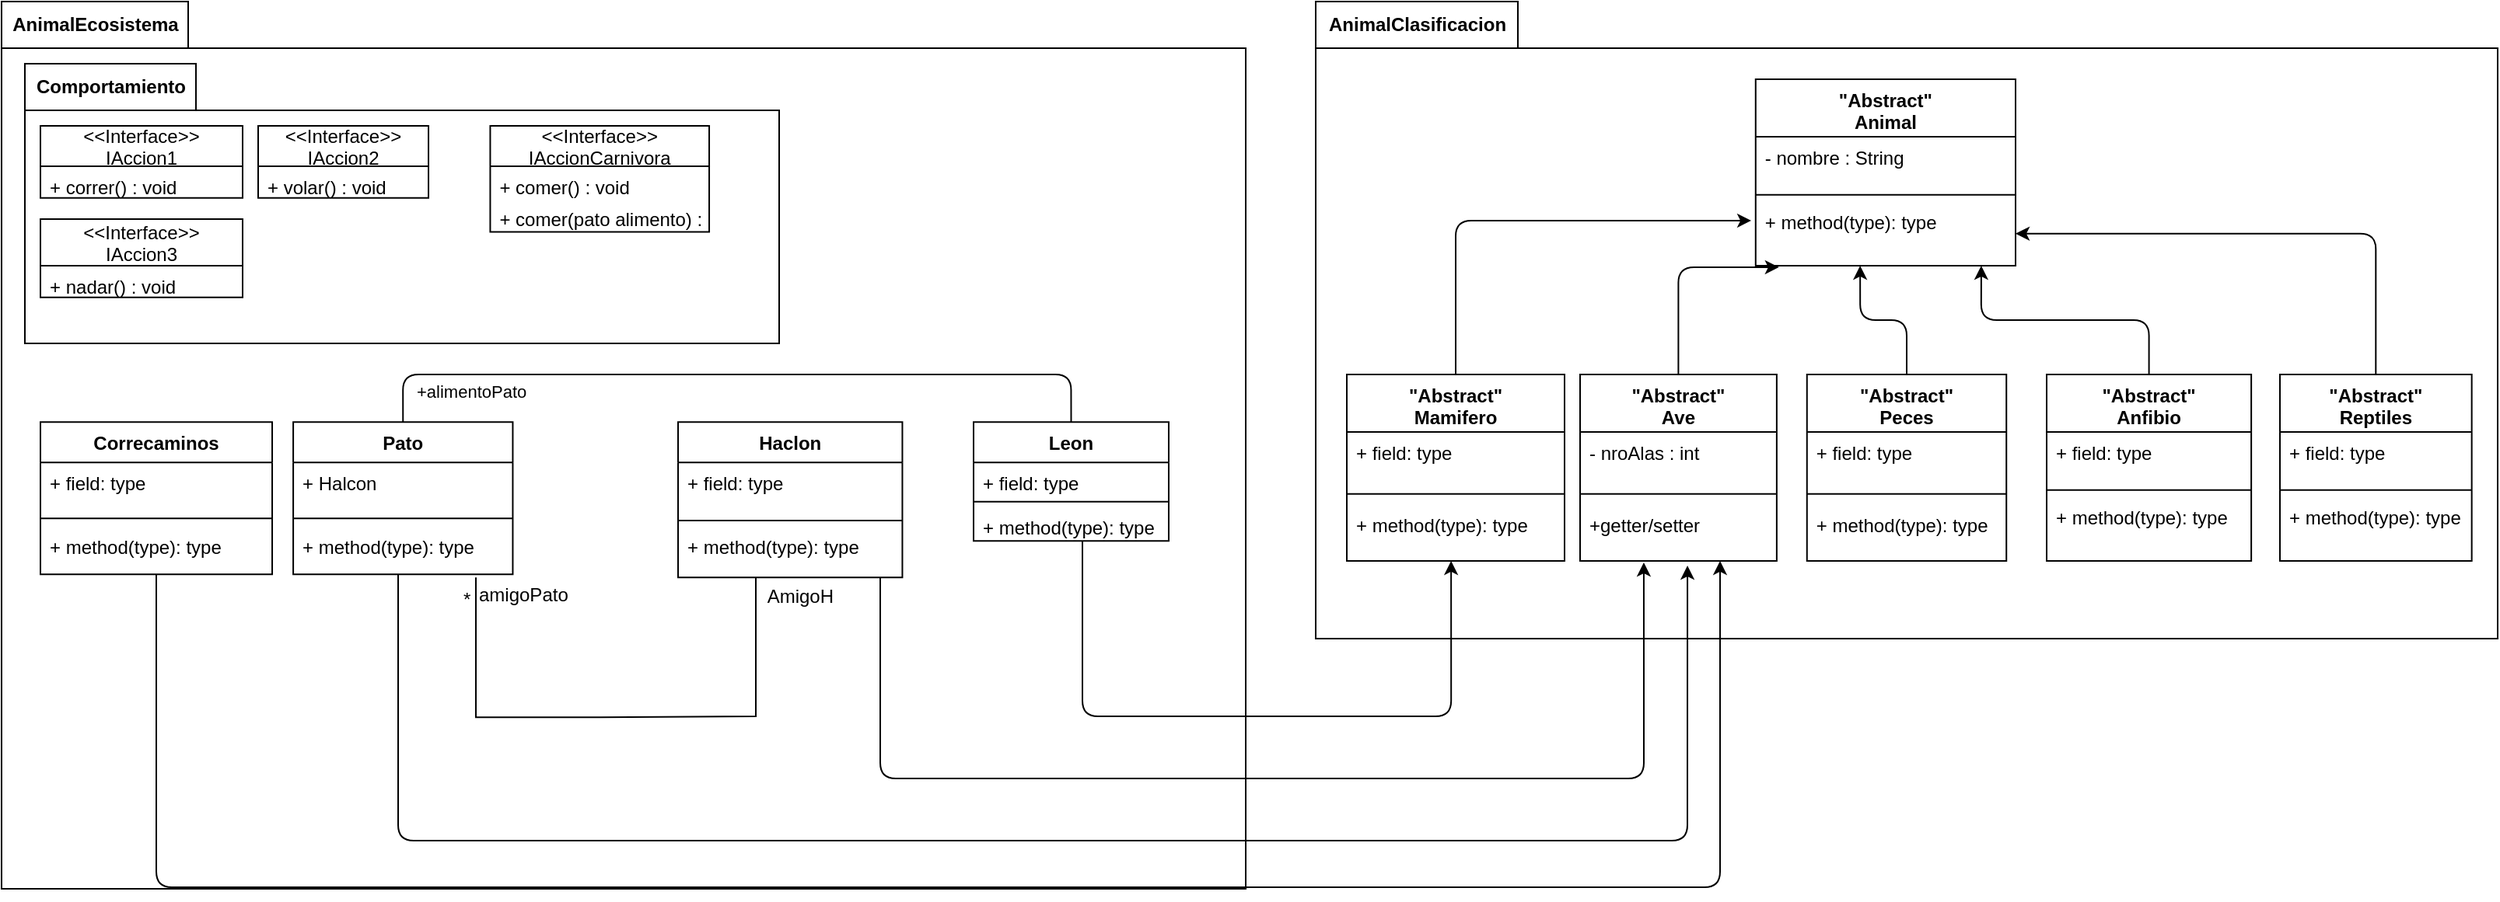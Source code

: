 <mxfile>
    <diagram id="dFNTdXcjvXPt3OflNMdR" name="Page-1">
        <mxGraphModel dx="4084" dy="1574" grid="1" gridSize="10" guides="1" tooltips="1" connect="1" arrows="1" fold="1" page="1" pageScale="1" pageWidth="850" pageHeight="1100" math="0" shadow="0">
            <root>
                <mxCell id="0"/>
                <mxCell id="1" parent="0"/>
                <mxCell id="2" value="AnimalClasificacion" style="shape=folder;fontStyle=1;tabWidth=130;tabHeight=30;tabPosition=left;html=1;boundedLbl=1;labelInHeader=1;container=1;collapsible=0;" parent="1" vertex="1">
                    <mxGeometry x="-830" y="60" width="760" height="410" as="geometry"/>
                </mxCell>
                <mxCell id="3" value="" style="html=1;strokeColor=none;resizeWidth=1;resizeHeight=1;fillColor=none;part=1;connectable=0;allowArrows=0;deletable=0;" parent="2" vertex="1">
                    <mxGeometry width="650" height="287" relative="1" as="geometry">
                        <mxPoint y="30" as="offset"/>
                    </mxGeometry>
                </mxCell>
                <mxCell id="104" style="edgeStyle=orthogonalEdgeStyle;html=1;entryX=-0.017;entryY=0.298;entryDx=0;entryDy=0;entryPerimeter=0;" parent="2" source="4" target="27" edge="1">
                    <mxGeometry relative="1" as="geometry"/>
                </mxCell>
                <mxCell id="4" value="&quot;Abstract&quot;&#10;Mamifero" style="swimlane;fontStyle=1;align=center;verticalAlign=top;childLayout=stackLayout;horizontal=1;startSize=37;horizontalStack=0;resizeParent=1;resizeParentMax=0;resizeLast=0;collapsible=1;marginBottom=0;" parent="2" vertex="1">
                    <mxGeometry x="20" y="240" width="140" height="119.997" as="geometry"/>
                </mxCell>
                <mxCell id="5" value="+ field: type" style="text;strokeColor=none;fillColor=none;align=left;verticalAlign=top;spacingLeft=4;spacingRight=4;overflow=hidden;rotatable=0;points=[[0,0.5],[1,0.5]];portConstraint=eastwest;" parent="4" vertex="1">
                    <mxGeometry y="37" width="140" height="33" as="geometry"/>
                </mxCell>
                <mxCell id="6" value="" style="line;strokeWidth=1;fillColor=none;align=left;verticalAlign=middle;spacingTop=-1;spacingLeft=3;spacingRight=3;rotatable=0;labelPosition=right;points=[];portConstraint=eastwest;strokeColor=inherit;" parent="4" vertex="1">
                    <mxGeometry y="70" width="140" height="13.667" as="geometry"/>
                </mxCell>
                <mxCell id="7" value="+ method(type): type" style="text;strokeColor=none;fillColor=none;align=left;verticalAlign=top;spacingLeft=4;spacingRight=4;overflow=hidden;rotatable=0;points=[[0,0.5],[1,0.5]];portConstraint=eastwest;" parent="4" vertex="1">
                    <mxGeometry y="83.667" width="140" height="36.33" as="geometry"/>
                </mxCell>
                <mxCell id="105" style="edgeStyle=orthogonalEdgeStyle;html=1;entryX=0.09;entryY=1.024;entryDx=0;entryDy=0;entryPerimeter=0;" parent="2" source="8" target="27" edge="1">
                    <mxGeometry relative="1" as="geometry"/>
                </mxCell>
                <mxCell id="8" value="&quot;Abstract&quot;&#10;Ave" style="swimlane;fontStyle=1;align=center;verticalAlign=top;childLayout=stackLayout;horizontal=1;startSize=37;horizontalStack=0;resizeParent=1;resizeParentMax=0;resizeLast=0;collapsible=1;marginBottom=0;" parent="2" vertex="1">
                    <mxGeometry x="170" y="240" width="126.44" height="119.997" as="geometry"/>
                </mxCell>
                <mxCell id="9" value="- nroAlas : int" style="text;strokeColor=none;fillColor=none;align=left;verticalAlign=top;spacingLeft=4;spacingRight=4;overflow=hidden;rotatable=0;points=[[0,0.5],[1,0.5]];portConstraint=eastwest;" parent="8" vertex="1">
                    <mxGeometry y="37" width="126.44" height="33" as="geometry"/>
                </mxCell>
                <mxCell id="10" value="" style="line;strokeWidth=1;fillColor=none;align=left;verticalAlign=middle;spacingTop=-1;spacingLeft=3;spacingRight=3;rotatable=0;labelPosition=right;points=[];portConstraint=eastwest;strokeColor=inherit;" parent="8" vertex="1">
                    <mxGeometry y="70" width="126.44" height="13.667" as="geometry"/>
                </mxCell>
                <mxCell id="11" value="+getter/setter" style="text;strokeColor=none;fillColor=none;align=left;verticalAlign=top;spacingLeft=4;spacingRight=4;overflow=hidden;rotatable=0;points=[[0,0.5],[1,0.5]];portConstraint=eastwest;" parent="8" vertex="1">
                    <mxGeometry y="83.667" width="126.44" height="36.33" as="geometry"/>
                </mxCell>
                <mxCell id="106" style="edgeStyle=orthogonalEdgeStyle;html=1;entryX=0.402;entryY=1;entryDx=0;entryDy=0;entryPerimeter=0;" parent="2" source="12" target="27" edge="1">
                    <mxGeometry relative="1" as="geometry"/>
                </mxCell>
                <mxCell id="12" value="&quot;Abstract&quot;&#10;Peces" style="swimlane;fontStyle=1;align=center;verticalAlign=top;childLayout=stackLayout;horizontal=1;startSize=37;horizontalStack=0;resizeParent=1;resizeParentMax=0;resizeLast=0;collapsible=1;marginBottom=0;" parent="2" vertex="1">
                    <mxGeometry x="315.89" y="240" width="128.22" height="119.997" as="geometry"/>
                </mxCell>
                <mxCell id="13" value="+ field: type" style="text;strokeColor=none;fillColor=none;align=left;verticalAlign=top;spacingLeft=4;spacingRight=4;overflow=hidden;rotatable=0;points=[[0,0.5],[1,0.5]];portConstraint=eastwest;" parent="12" vertex="1">
                    <mxGeometry y="37" width="128.22" height="33" as="geometry"/>
                </mxCell>
                <mxCell id="14" value="" style="line;strokeWidth=1;fillColor=none;align=left;verticalAlign=middle;spacingTop=-1;spacingLeft=3;spacingRight=3;rotatable=0;labelPosition=right;points=[];portConstraint=eastwest;strokeColor=inherit;" parent="12" vertex="1">
                    <mxGeometry y="70" width="128.22" height="13.667" as="geometry"/>
                </mxCell>
                <mxCell id="15" value="+ method(type): type" style="text;strokeColor=none;fillColor=none;align=left;verticalAlign=top;spacingLeft=4;spacingRight=4;overflow=hidden;rotatable=0;points=[[0,0.5],[1,0.5]];portConstraint=eastwest;" parent="12" vertex="1">
                    <mxGeometry y="83.667" width="128.22" height="36.33" as="geometry"/>
                </mxCell>
                <mxCell id="107" style="edgeStyle=orthogonalEdgeStyle;html=1;entryX=0.868;entryY=1;entryDx=0;entryDy=0;entryPerimeter=0;" parent="2" source="16" target="27" edge="1">
                    <mxGeometry relative="1" as="geometry"/>
                </mxCell>
                <mxCell id="16" value="&quot;Abstract&quot;&#10;Anfibio" style="swimlane;fontStyle=1;align=center;verticalAlign=top;childLayout=stackLayout;horizontal=1;startSize=37;horizontalStack=0;resizeParent=1;resizeParentMax=0;resizeLast=0;collapsible=1;marginBottom=0;" parent="2" vertex="1">
                    <mxGeometry x="470" y="240" width="131.56" height="119.997" as="geometry"/>
                </mxCell>
                <mxCell id="17" value="+ field: type" style="text;strokeColor=none;fillColor=none;align=left;verticalAlign=top;spacingLeft=4;spacingRight=4;overflow=hidden;rotatable=0;points=[[0,0.5],[1,0.5]];portConstraint=eastwest;" parent="16" vertex="1">
                    <mxGeometry y="37" width="131.56" height="33" as="geometry"/>
                </mxCell>
                <mxCell id="18" value="" style="line;strokeWidth=1;fillColor=none;align=left;verticalAlign=middle;spacingTop=-1;spacingLeft=3;spacingRight=3;rotatable=0;labelPosition=right;points=[];portConstraint=eastwest;strokeColor=inherit;" parent="16" vertex="1">
                    <mxGeometry y="70" width="131.56" height="8.667" as="geometry"/>
                </mxCell>
                <mxCell id="19" value="+ method(type): type" style="text;strokeColor=none;fillColor=none;align=left;verticalAlign=top;spacingLeft=4;spacingRight=4;overflow=hidden;rotatable=0;points=[[0,0.5],[1,0.5]];portConstraint=eastwest;" parent="16" vertex="1">
                    <mxGeometry y="78.667" width="131.56" height="41.33" as="geometry"/>
                </mxCell>
                <mxCell id="108" style="edgeStyle=orthogonalEdgeStyle;html=1;" parent="2" source="20" target="27" edge="1">
                    <mxGeometry relative="1" as="geometry"/>
                </mxCell>
                <mxCell id="20" value="&quot;Abstract&quot;&#10;Reptiles" style="swimlane;fontStyle=1;align=center;verticalAlign=top;childLayout=stackLayout;horizontal=1;startSize=37;horizontalStack=0;resizeParent=1;resizeParentMax=0;resizeLast=0;collapsible=1;marginBottom=0;" parent="2" vertex="1">
                    <mxGeometry x="620" y="240" width="123.33" height="119.997" as="geometry"/>
                </mxCell>
                <mxCell id="21" value="+ field: type" style="text;strokeColor=none;fillColor=none;align=left;verticalAlign=top;spacingLeft=4;spacingRight=4;overflow=hidden;rotatable=0;points=[[0,0.5],[1,0.5]];portConstraint=eastwest;" parent="20" vertex="1">
                    <mxGeometry y="37" width="123.33" height="33" as="geometry"/>
                </mxCell>
                <mxCell id="22" value="" style="line;strokeWidth=1;fillColor=none;align=left;verticalAlign=middle;spacingTop=-1;spacingLeft=3;spacingRight=3;rotatable=0;labelPosition=right;points=[];portConstraint=eastwest;strokeColor=inherit;" parent="20" vertex="1">
                    <mxGeometry y="70" width="123.33" height="8.667" as="geometry"/>
                </mxCell>
                <mxCell id="23" value="+ method(type): type" style="text;strokeColor=none;fillColor=none;align=left;verticalAlign=top;spacingLeft=4;spacingRight=4;overflow=hidden;rotatable=0;points=[[0,0.5],[1,0.5]];portConstraint=eastwest;" parent="20" vertex="1">
                    <mxGeometry y="78.667" width="123.33" height="41.33" as="geometry"/>
                </mxCell>
                <mxCell id="24" value="&quot;Abstract&quot;&#10;Animal" style="swimlane;fontStyle=1;align=center;verticalAlign=top;childLayout=stackLayout;horizontal=1;startSize=37;horizontalStack=0;resizeParent=1;resizeParentMax=0;resizeLast=0;collapsible=1;marginBottom=0;" parent="2" vertex="1">
                    <mxGeometry x="282.89" y="50" width="167.11" height="119.997" as="geometry"/>
                </mxCell>
                <mxCell id="25" value="- nombre : String" style="text;strokeColor=none;fillColor=none;align=left;verticalAlign=top;spacingLeft=4;spacingRight=4;overflow=hidden;rotatable=0;points=[[0,0.5],[1,0.5]];portConstraint=eastwest;" parent="24" vertex="1">
                    <mxGeometry y="37" width="167.11" height="33" as="geometry"/>
                </mxCell>
                <mxCell id="26" value="" style="line;strokeWidth=1;fillColor=none;align=left;verticalAlign=middle;spacingTop=-1;spacingLeft=3;spacingRight=3;rotatable=0;labelPosition=right;points=[];portConstraint=eastwest;strokeColor=inherit;" parent="24" vertex="1">
                    <mxGeometry y="70" width="167.11" height="8.667" as="geometry"/>
                </mxCell>
                <mxCell id="27" value="+ method(type): type" style="text;strokeColor=none;fillColor=none;align=left;verticalAlign=top;spacingLeft=4;spacingRight=4;overflow=hidden;rotatable=0;points=[[0,0.5],[1,0.5]];portConstraint=eastwest;" parent="24" vertex="1">
                    <mxGeometry y="78.667" width="167.11" height="41.33" as="geometry"/>
                </mxCell>
                <mxCell id="34" value="AnimalEcosistema" style="shape=folder;fontStyle=1;tabWidth=120;tabHeight=30;tabPosition=left;html=1;boundedLbl=1;labelInHeader=1;container=1;collapsible=0;" parent="1" vertex="1">
                    <mxGeometry x="-1675" y="60" width="800" height="571" as="geometry"/>
                </mxCell>
                <mxCell id="35" value="" style="html=1;strokeColor=none;resizeWidth=1;resizeHeight=1;fillColor=none;part=1;connectable=0;allowArrows=0;deletable=0;" parent="34" vertex="1">
                    <mxGeometry width="800" height="294" relative="1" as="geometry">
                        <mxPoint y="30" as="offset"/>
                    </mxGeometry>
                </mxCell>
                <mxCell id="60" value="Haclon" style="swimlane;fontStyle=1;align=center;verticalAlign=top;childLayout=stackLayout;horizontal=1;startSize=26;horizontalStack=0;resizeParent=1;resizeParentMax=0;resizeLast=0;collapsible=1;marginBottom=0;" parent="34" vertex="1">
                    <mxGeometry x="435" y="270.67" width="144.22" height="100" as="geometry"/>
                </mxCell>
                <mxCell id="61" value="+ field: type" style="text;strokeColor=none;fillColor=none;align=left;verticalAlign=top;spacingLeft=4;spacingRight=4;overflow=hidden;rotatable=0;points=[[0,0.5],[1,0.5]];portConstraint=eastwest;" parent="60" vertex="1">
                    <mxGeometry y="26" width="144.22" height="34" as="geometry"/>
                </mxCell>
                <mxCell id="62" value="" style="line;strokeWidth=1;fillColor=none;align=left;verticalAlign=middle;spacingTop=-1;spacingLeft=3;spacingRight=3;rotatable=0;labelPosition=right;points=[];portConstraint=eastwest;strokeColor=inherit;" parent="60" vertex="1">
                    <mxGeometry y="60" width="144.22" height="6.72" as="geometry"/>
                </mxCell>
                <mxCell id="63" value="+ method(type): type" style="text;strokeColor=none;fillColor=none;align=left;verticalAlign=top;spacingLeft=4;spacingRight=4;overflow=hidden;rotatable=0;points=[[0,0.5],[1,0.5]];portConstraint=eastwest;" parent="60" vertex="1">
                    <mxGeometry y="66.72" width="144.22" height="33.28" as="geometry"/>
                </mxCell>
                <mxCell id="36" value="Correcaminos" style="swimlane;fontStyle=1;align=center;verticalAlign=top;childLayout=stackLayout;horizontal=1;startSize=26;horizontalStack=0;resizeParent=1;resizeParentMax=0;resizeLast=0;collapsible=1;marginBottom=0;" parent="34" vertex="1">
                    <mxGeometry x="24.999" y="270.666" width="149.02" height="98" as="geometry"/>
                </mxCell>
                <mxCell id="37" value="+ field: type" style="text;strokeColor=none;fillColor=none;align=left;verticalAlign=top;spacingLeft=4;spacingRight=4;overflow=hidden;rotatable=0;points=[[0,0.5],[1,0.5]];portConstraint=eastwest;" parent="36" vertex="1">
                    <mxGeometry y="26" width="149.02" height="31.2" as="geometry"/>
                </mxCell>
                <mxCell id="38" value="" style="line;strokeWidth=1;fillColor=none;align=left;verticalAlign=middle;spacingTop=-1;spacingLeft=3;spacingRight=3;rotatable=0;labelPosition=right;points=[];portConstraint=eastwest;strokeColor=inherit;" parent="36" vertex="1">
                    <mxGeometry y="57.2" width="149.02" height="9.6" as="geometry"/>
                </mxCell>
                <mxCell id="39" value="+ method(type): type" style="text;strokeColor=none;fillColor=none;align=left;verticalAlign=top;spacingLeft=4;spacingRight=4;overflow=hidden;rotatable=0;points=[[0,0.5],[1,0.5]];portConstraint=eastwest;" parent="36" vertex="1">
                    <mxGeometry y="66.8" width="149.02" height="31.2" as="geometry"/>
                </mxCell>
                <mxCell id="40" value="Pato" style="swimlane;fontStyle=1;align=center;verticalAlign=top;childLayout=stackLayout;horizontal=1;startSize=26;horizontalStack=0;resizeParent=1;resizeParentMax=0;resizeLast=0;collapsible=1;marginBottom=0;" parent="34" vertex="1">
                    <mxGeometry x="187.544" y="270.666" width="141.176" height="98" as="geometry"/>
                </mxCell>
                <mxCell id="41" value="+ Halcon" style="text;strokeColor=none;fillColor=none;align=left;verticalAlign=top;spacingLeft=4;spacingRight=4;overflow=hidden;rotatable=0;points=[[0,0.5],[1,0.5]];portConstraint=eastwest;" parent="40" vertex="1">
                    <mxGeometry y="26" width="141.176" height="31.2" as="geometry"/>
                </mxCell>
                <mxCell id="42" value="" style="line;strokeWidth=1;fillColor=none;align=left;verticalAlign=middle;spacingTop=-1;spacingLeft=3;spacingRight=3;rotatable=0;labelPosition=right;points=[];portConstraint=eastwest;strokeColor=inherit;" parent="40" vertex="1">
                    <mxGeometry y="57.2" width="141.176" height="9.6" as="geometry"/>
                </mxCell>
                <mxCell id="43" value="+ method(type): type" style="text;strokeColor=none;fillColor=none;align=left;verticalAlign=top;spacingLeft=4;spacingRight=4;overflow=hidden;rotatable=0;points=[[0,0.5],[1,0.5]];portConstraint=eastwest;" parent="40" vertex="1">
                    <mxGeometry y="66.8" width="141.176" height="31.2" as="geometry"/>
                </mxCell>
                <mxCell id="48" value="Leon" style="swimlane;fontStyle=1;align=center;verticalAlign=top;childLayout=stackLayout;horizontal=1;startSize=26;horizontalStack=0;resizeParent=1;resizeParentMax=0;resizeLast=0;collapsible=1;marginBottom=0;" parent="34" vertex="1">
                    <mxGeometry x="624.999" y="270.666" width="125.49" height="76.4" as="geometry"/>
                </mxCell>
                <mxCell id="49" value="+ field: type" style="text;strokeColor=none;fillColor=none;align=left;verticalAlign=top;spacingLeft=4;spacingRight=4;overflow=hidden;rotatable=0;points=[[0,0.5],[1,0.5]];portConstraint=eastwest;" parent="48" vertex="1">
                    <mxGeometry y="26" width="125.49" height="21.84" as="geometry"/>
                </mxCell>
                <mxCell id="50" value="" style="line;strokeWidth=1;fillColor=none;align=left;verticalAlign=middle;spacingTop=-1;spacingLeft=3;spacingRight=3;rotatable=0;labelPosition=right;points=[];portConstraint=eastwest;strokeColor=inherit;" parent="48" vertex="1">
                    <mxGeometry y="47.84" width="125.49" height="6.72" as="geometry"/>
                </mxCell>
                <mxCell id="51" value="+ method(type): type" style="text;strokeColor=none;fillColor=none;align=left;verticalAlign=top;spacingLeft=4;spacingRight=4;overflow=hidden;rotatable=0;points=[[0,0.5],[1,0.5]];portConstraint=eastwest;" parent="48" vertex="1">
                    <mxGeometry y="54.56" width="125.49" height="21.84" as="geometry"/>
                </mxCell>
                <mxCell id="68" value="Comportamiento" style="shape=folder;fontStyle=1;tabWidth=110;tabHeight=30;tabPosition=left;html=1;boundedLbl=1;labelInHeader=1;container=1;collapsible=0;" parent="34" vertex="1">
                    <mxGeometry x="15" y="40" width="485" height="180" as="geometry"/>
                </mxCell>
                <mxCell id="69" value="" style="html=1;strokeColor=none;resizeWidth=1;resizeHeight=1;fillColor=none;part=1;connectable=0;allowArrows=0;deletable=0;" parent="68" vertex="1">
                    <mxGeometry width="485" height="126.0" relative="1" as="geometry">
                        <mxPoint y="30" as="offset"/>
                    </mxGeometry>
                </mxCell>
                <mxCell id="70" value="&lt;&lt;Interface&gt;&gt;&#10;IAccion1" style="swimlane;fontStyle=0;childLayout=stackLayout;horizontal=1;startSize=26;fillColor=none;horizontalStack=0;resizeParent=1;resizeParentMax=0;resizeLast=0;collapsible=1;marginBottom=0;" parent="68" vertex="1">
                    <mxGeometry x="10" y="40" width="130" height="46.348" as="geometry"/>
                </mxCell>
                <mxCell id="73" value="+ correr() : void" style="text;strokeColor=none;fillColor=none;align=left;verticalAlign=top;spacingLeft=4;spacingRight=4;overflow=hidden;rotatable=0;points=[[0,0.5],[1,0.5]];portConstraint=eastwest;" parent="70" vertex="1">
                    <mxGeometry y="26" width="130" height="20.348" as="geometry"/>
                </mxCell>
                <mxCell id="74" value="&lt;&lt;Interface&gt;&gt;&#10;IAccion2" style="swimlane;fontStyle=0;childLayout=stackLayout;horizontal=1;startSize=26;fillColor=none;horizontalStack=0;resizeParent=1;resizeParentMax=0;resizeLast=0;collapsible=1;marginBottom=0;" parent="68" vertex="1">
                    <mxGeometry x="149.999" y="39.997" width="109.516" height="46.348" as="geometry"/>
                </mxCell>
                <mxCell id="75" value="+ volar() : void" style="text;strokeColor=none;fillColor=none;align=left;verticalAlign=top;spacingLeft=4;spacingRight=4;overflow=hidden;rotatable=0;points=[[0,0.5],[1,0.5]];portConstraint=eastwest;" parent="74" vertex="1">
                    <mxGeometry y="26" width="109.516" height="20.348" as="geometry"/>
                </mxCell>
                <mxCell id="76" value="&lt;&lt;Interface&gt;&gt;&#10;IAccion3" style="swimlane;fontStyle=0;childLayout=stackLayout;horizontal=1;startSize=30;fillColor=none;horizontalStack=0;resizeParent=1;resizeParentMax=0;resizeLast=0;collapsible=1;marginBottom=0;" parent="68" vertex="1">
                    <mxGeometry x="10" y="100" width="130" height="50.348" as="geometry"/>
                </mxCell>
                <mxCell id="77" value="+ nadar() : void" style="text;strokeColor=none;fillColor=none;align=left;verticalAlign=top;spacingLeft=4;spacingRight=4;overflow=hidden;rotatable=0;points=[[0,0.5],[1,0.5]];portConstraint=eastwest;" parent="76" vertex="1">
                    <mxGeometry y="30" width="130" height="20.348" as="geometry"/>
                </mxCell>
                <mxCell id="84" value="&lt;&lt;Interface&gt;&gt;&#10;IAccionCarnivora" style="swimlane;fontStyle=0;childLayout=stackLayout;horizontal=1;startSize=26;fillColor=none;horizontalStack=0;resizeParent=1;resizeParentMax=0;resizeLast=0;collapsible=1;marginBottom=0;" parent="68" vertex="1">
                    <mxGeometry x="299.213" y="39.997" width="140.806" height="68.261" as="geometry"/>
                </mxCell>
                <mxCell id="85" value="+ comer() : void" style="text;strokeColor=none;fillColor=none;align=left;verticalAlign=top;spacingLeft=4;spacingRight=4;overflow=hidden;rotatable=0;points=[[0,0.5],[1,0.5]];portConstraint=eastwest;" parent="84" vertex="1">
                    <mxGeometry y="26" width="140.806" height="20.348" as="geometry"/>
                </mxCell>
                <mxCell id="86" value="+ comer(pato alimento) : void" style="text;strokeColor=none;fillColor=none;align=left;verticalAlign=top;spacingLeft=4;spacingRight=4;overflow=hidden;rotatable=0;points=[[0,0.5],[1,0.5]];portConstraint=eastwest;" parent="84" vertex="1">
                    <mxGeometry y="46.348" width="140.806" height="21.913" as="geometry"/>
                </mxCell>
                <mxCell id="112" value="" style="endArrow=none;html=1;rounded=0;align=center;verticalAlign=top;endFill=0;labelBackgroundColor=none;" parent="34" edge="1">
                    <mxGeometry relative="1" as="geometry">
                        <mxPoint x="305" y="370.67" as="sourcePoint"/>
                        <mxPoint x="485" y="371" as="targetPoint"/>
                        <Array as="points">
                            <mxPoint x="305" y="460.67"/>
                            <mxPoint x="385" y="460.67"/>
                            <mxPoint x="485" y="460"/>
                        </Array>
                    </mxGeometry>
                </mxCell>
                <mxCell id="113" value="amigoPato" style="resizable=0;html=1;align=left;verticalAlign=bottom;labelBackgroundColor=none;" parent="112" connectable="0" vertex="1">
                    <mxGeometry x="-1" relative="1" as="geometry">
                        <mxPoint y="20" as="offset"/>
                    </mxGeometry>
                </mxCell>
                <mxCell id="114" value="*" style="resizable=0;html=1;align=left;verticalAlign=top;labelBackgroundColor=none;" parent="112" connectable="0" vertex="1">
                    <mxGeometry x="-1" relative="1" as="geometry">
                        <mxPoint x="-10" as="offset"/>
                    </mxGeometry>
                </mxCell>
                <mxCell id="115" value="AmigoH" style="resizable=0;html=1;align=right;verticalAlign=bottom;labelBackgroundColor=none;" parent="112" connectable="0" vertex="1">
                    <mxGeometry x="1" relative="1" as="geometry">
                        <mxPoint x="50" y="20" as="offset"/>
                    </mxGeometry>
                </mxCell>
                <mxCell id="118" value="+alimentoPato" style="html=1;verticalAlign=bottom;labelBackgroundColor=none;endArrow=none;endFill=0;endSize=6;align=left;edgeStyle=orthogonalEdgeStyle;exitX=0.5;exitY=0;exitDx=0;exitDy=0;entryX=0.5;entryY=0;entryDx=0;entryDy=0;" parent="34" source="40" target="48" edge="1">
                    <mxGeometry x="-0.957" y="-7" relative="1" as="geometry">
                        <mxPoint x="295" y="250" as="sourcePoint"/>
                        <mxPoint x="455" y="250" as="targetPoint"/>
                        <Array as="points">
                            <mxPoint x="258" y="240"/>
                            <mxPoint x="688" y="240"/>
                        </Array>
                        <mxPoint as="offset"/>
                    </mxGeometry>
                </mxCell>
                <mxCell id="95" style="edgeStyle=orthogonalEdgeStyle;html=1;" parent="1" source="36" target="11" edge="1">
                    <mxGeometry relative="1" as="geometry">
                        <Array as="points">
                            <mxPoint x="-1575" y="630"/>
                            <mxPoint x="-570" y="630"/>
                        </Array>
                    </mxGeometry>
                </mxCell>
                <mxCell id="100" style="edgeStyle=orthogonalEdgeStyle;html=1;entryX=0.546;entryY=1.083;entryDx=0;entryDy=0;entryPerimeter=0;" parent="1" source="40" target="11" edge="1">
                    <mxGeometry relative="1" as="geometry">
                        <Array as="points">
                            <mxPoint x="-1420" y="600"/>
                            <mxPoint x="-591" y="600"/>
                        </Array>
                    </mxGeometry>
                </mxCell>
                <mxCell id="101" style="edgeStyle=orthogonalEdgeStyle;html=1;entryX=0.324;entryY=1.028;entryDx=0;entryDy=0;entryPerimeter=0;" parent="1" source="60" target="11" edge="1">
                    <mxGeometry relative="1" as="geometry">
                        <Array as="points">
                            <mxPoint x="-1110" y="560"/>
                            <mxPoint x="-619" y="560"/>
                        </Array>
                    </mxGeometry>
                </mxCell>
                <mxCell id="103" style="edgeStyle=orthogonalEdgeStyle;html=1;entryX=0.479;entryY=1;entryDx=0;entryDy=0;entryPerimeter=0;" parent="1" source="48" target="7" edge="1">
                    <mxGeometry relative="1" as="geometry">
                        <Array as="points">
                            <mxPoint x="-980" y="520"/>
                            <mxPoint x="-743" y="520"/>
                        </Array>
                    </mxGeometry>
                </mxCell>
            </root>
        </mxGraphModel>
    </diagram>
</mxfile>